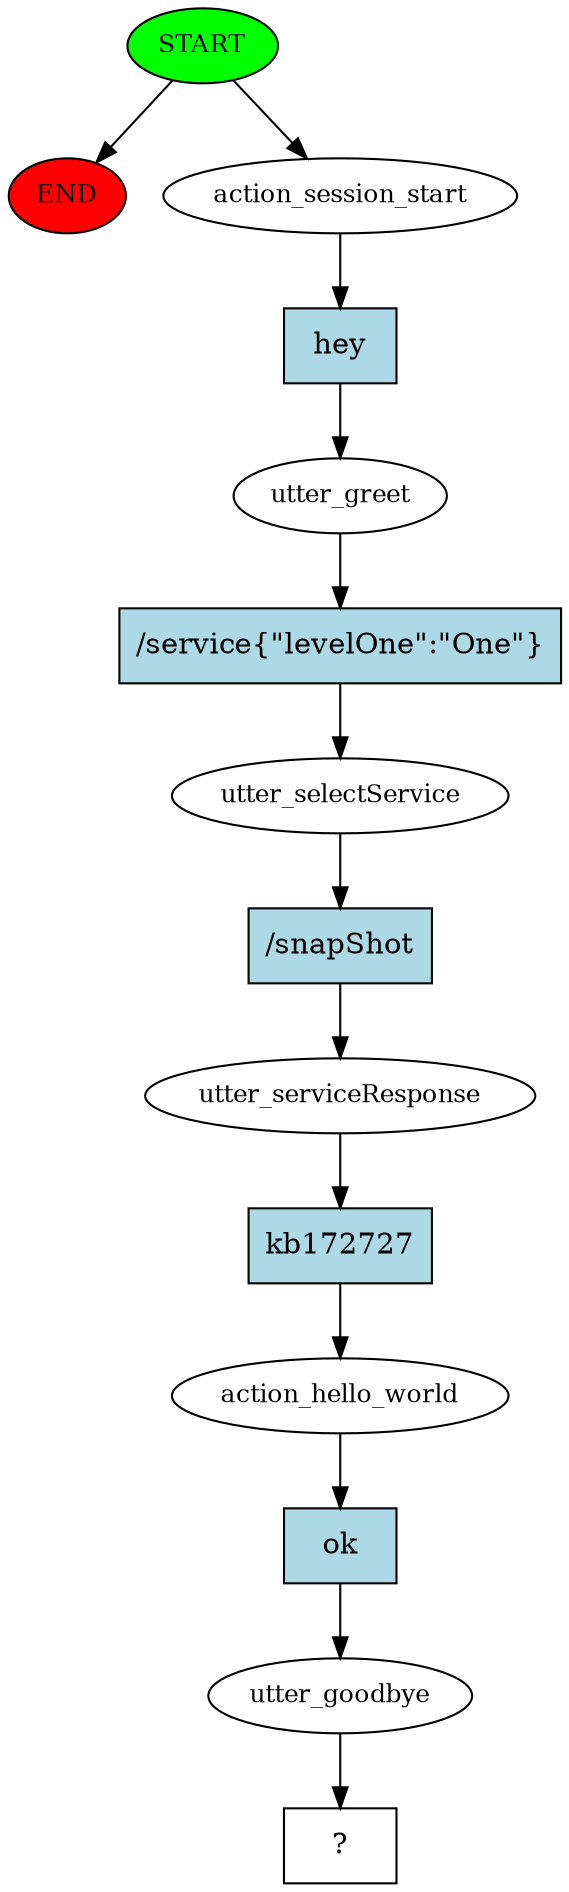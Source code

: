digraph  {
0 [class="start active", fillcolor=green, fontsize=12, label=START, style=filled];
"-1" [class=end, fillcolor=red, fontsize=12, label=END, style=filled];
1 [class=active, fontsize=12, label=action_session_start];
2 [class=active, fontsize=12, label=utter_greet];
3 [class=active, fontsize=12, label=utter_selectService];
4 [class=active, fontsize=12, label=utter_serviceResponse];
5 [class=active, fontsize=12, label=action_hello_world];
6 [class=active, fontsize=12, label=utter_goodbye];
7 [class="intent dashed active", label="  ?  ", shape=rect];
8 [class="intent active", fillcolor=lightblue, label=hey, shape=rect, style=filled];
9 [class="intent active", fillcolor=lightblue, label="/service{\"levelOne\":\"One\"}", shape=rect, style=filled];
10 [class="intent active", fillcolor=lightblue, label="/snapShot", shape=rect, style=filled];
11 [class="intent active", fillcolor=lightblue, label=kb172727, shape=rect, style=filled];
12 [class="intent active", fillcolor=lightblue, label=ok, shape=rect, style=filled];
0 -> "-1"  [class="", key=NONE, label=""];
0 -> 1  [class=active, key=NONE, label=""];
1 -> 8  [class=active, key=0];
2 -> 9  [class=active, key=0];
3 -> 10  [class=active, key=0];
4 -> 11  [class=active, key=0];
5 -> 12  [class=active, key=0];
6 -> 7  [class=active, key=NONE, label=""];
8 -> 2  [class=active, key=0];
9 -> 3  [class=active, key=0];
10 -> 4  [class=active, key=0];
11 -> 5  [class=active, key=0];
12 -> 6  [class=active, key=0];
}

